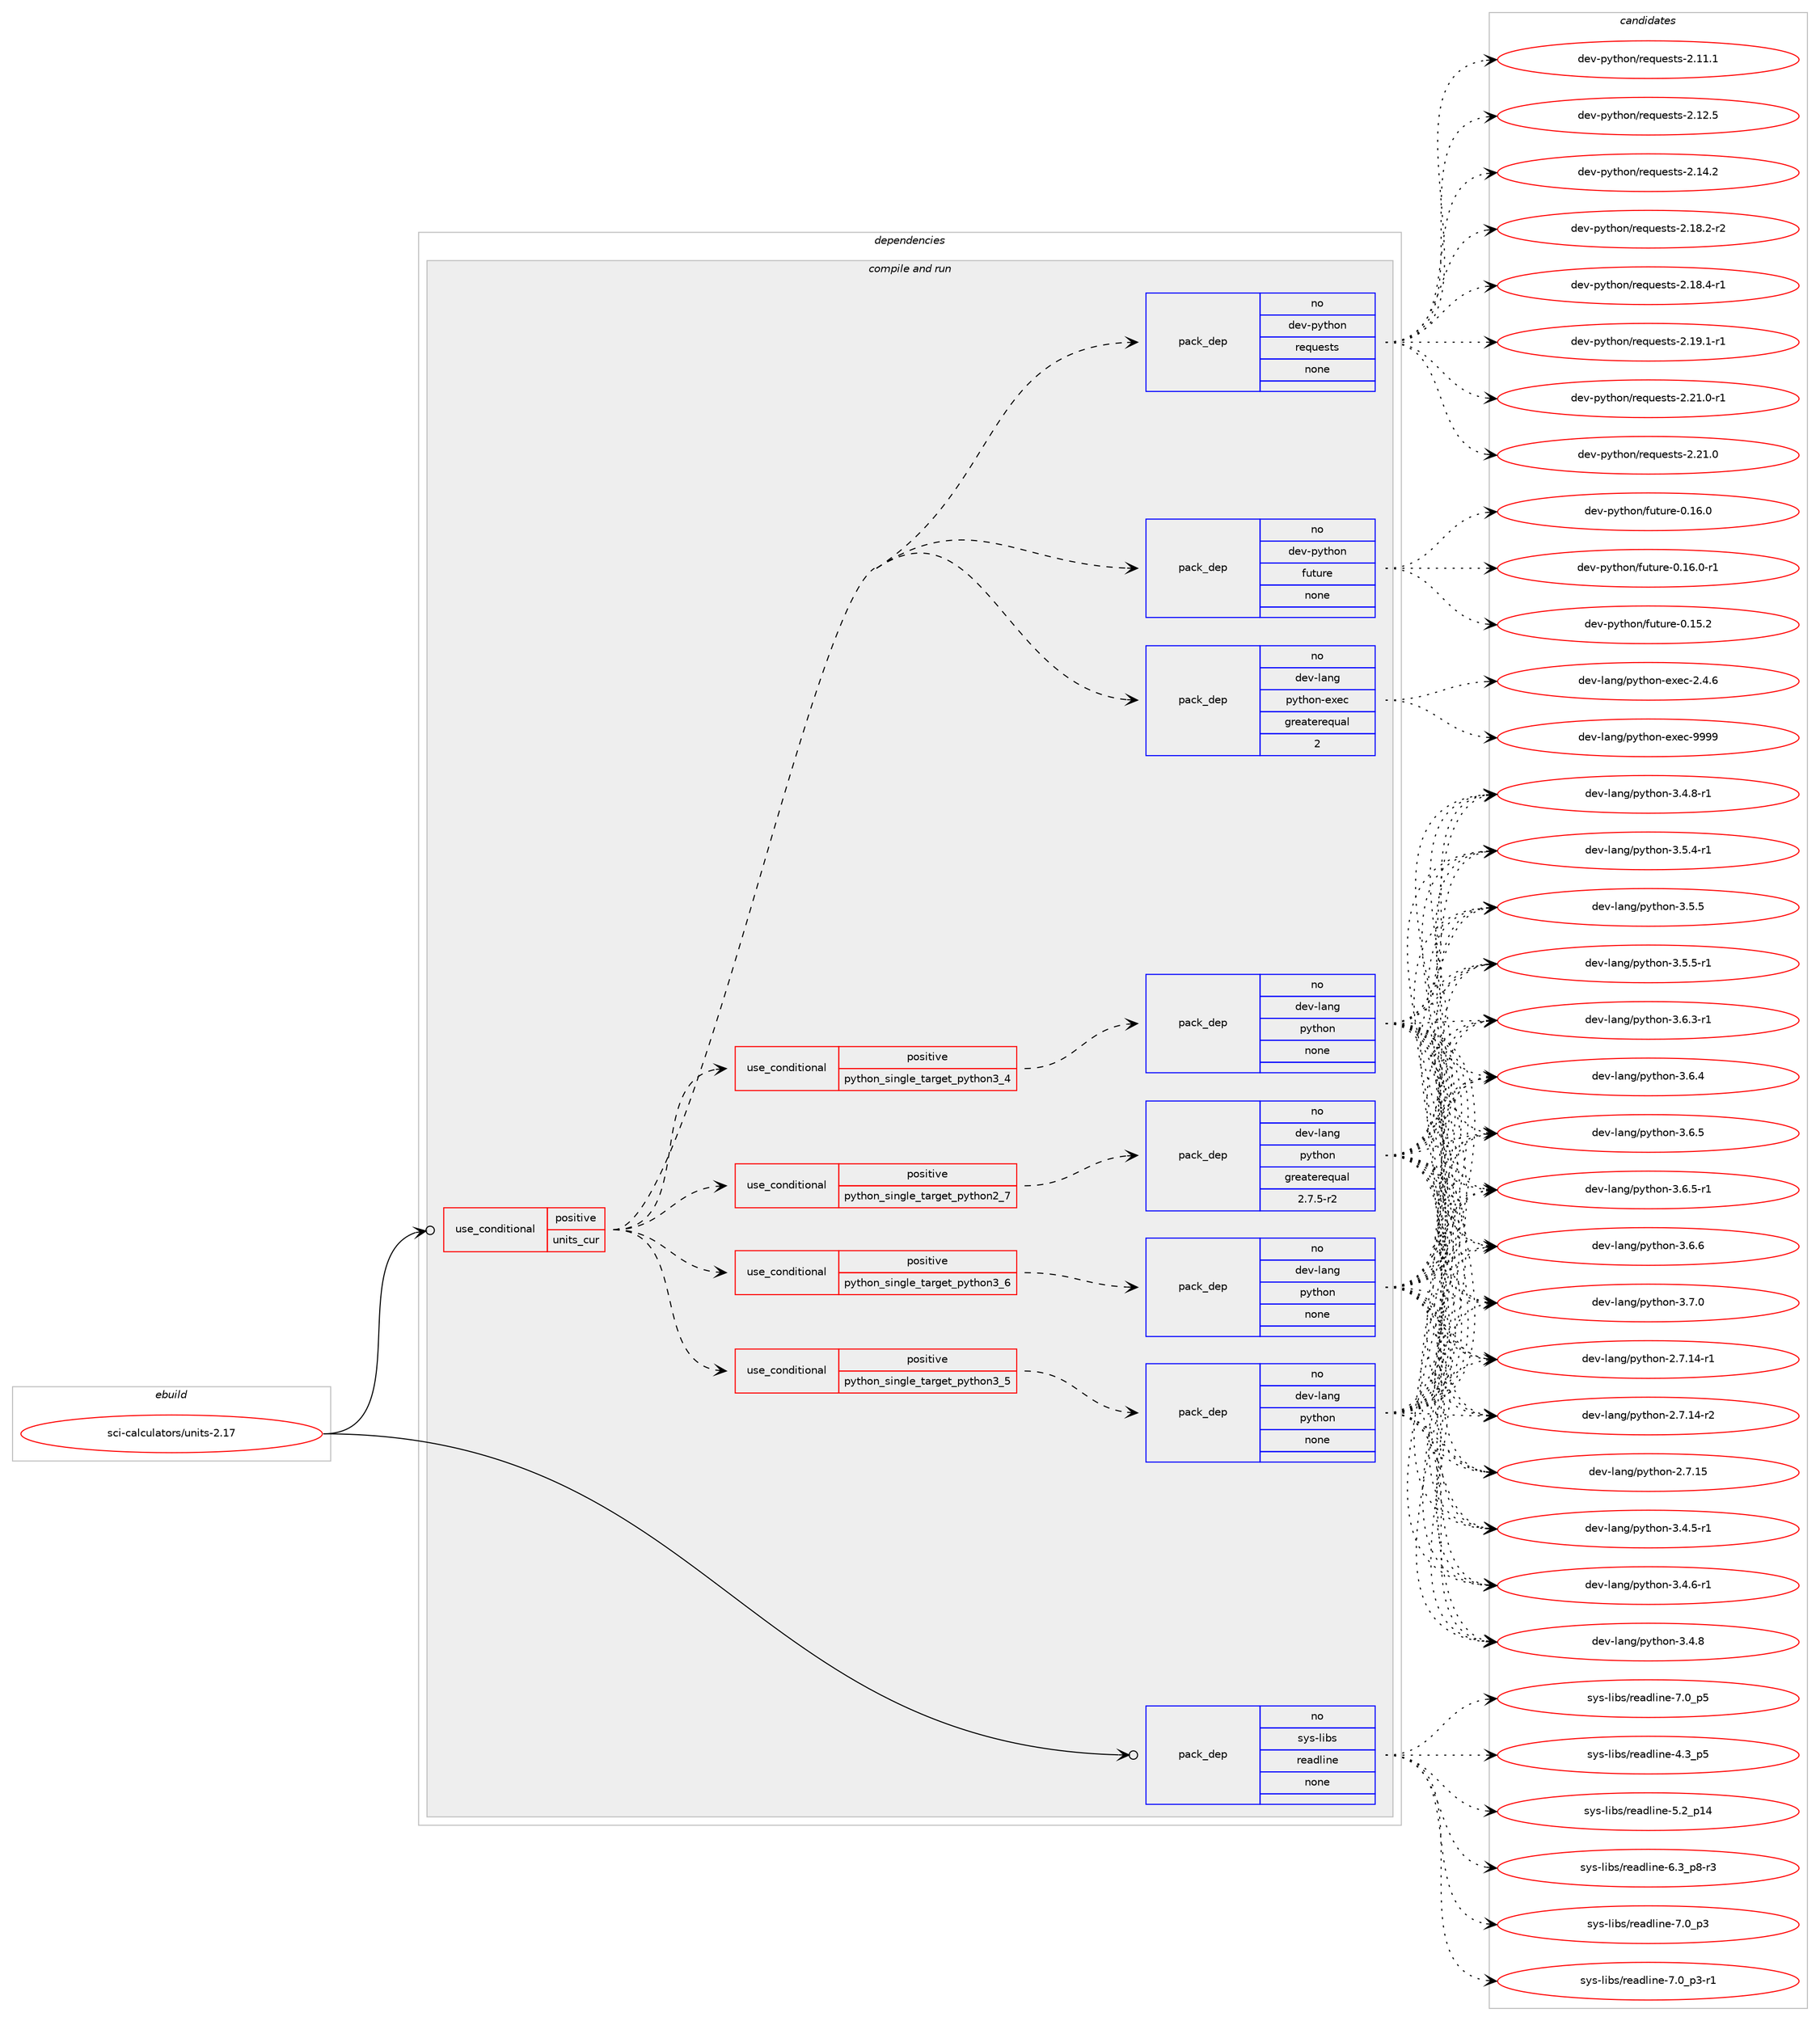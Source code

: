 digraph prolog {

# *************
# Graph options
# *************

newrank=true;
concentrate=true;
compound=true;
graph [rankdir=LR,fontname=Helvetica,fontsize=10,ranksep=1.5];#, ranksep=2.5, nodesep=0.2];
edge  [arrowhead=vee];
node  [fontname=Helvetica,fontsize=10];

# **********
# The ebuild
# **********

subgraph cluster_leftcol {
color=gray;
rank=same;
label=<<i>ebuild</i>>;
id [label="sci-calculators/units-2.17", color=red, width=4, href="../sci-calculators/units-2.17.svg"];
}

# ****************
# The dependencies
# ****************

subgraph cluster_midcol {
color=gray;
label=<<i>dependencies</i>>;
subgraph cluster_compile {
fillcolor="#eeeeee";
style=filled;
label=<<i>compile</i>>;
}
subgraph cluster_compileandrun {
fillcolor="#eeeeee";
style=filled;
label=<<i>compile and run</i>>;
subgraph cond1112 {
dependency5791 [label=<<TABLE BORDER="0" CELLBORDER="1" CELLSPACING="0" CELLPADDING="4"><TR><TD ROWSPAN="3" CELLPADDING="10">use_conditional</TD></TR><TR><TD>positive</TD></TR><TR><TD>units_cur</TD></TR></TABLE>>, shape=none, color=red];
subgraph cond1113 {
dependency5792 [label=<<TABLE BORDER="0" CELLBORDER="1" CELLSPACING="0" CELLPADDING="4"><TR><TD ROWSPAN="3" CELLPADDING="10">use_conditional</TD></TR><TR><TD>positive</TD></TR><TR><TD>python_single_target_python2_7</TD></TR></TABLE>>, shape=none, color=red];
subgraph pack4533 {
dependency5793 [label=<<TABLE BORDER="0" CELLBORDER="1" CELLSPACING="0" CELLPADDING="4" WIDTH="220"><TR><TD ROWSPAN="6" CELLPADDING="30">pack_dep</TD></TR><TR><TD WIDTH="110">no</TD></TR><TR><TD>dev-lang</TD></TR><TR><TD>python</TD></TR><TR><TD>greaterequal</TD></TR><TR><TD>2.7.5-r2</TD></TR></TABLE>>, shape=none, color=blue];
}
dependency5792:e -> dependency5793:w [weight=20,style="dashed",arrowhead="vee"];
}
dependency5791:e -> dependency5792:w [weight=20,style="dashed",arrowhead="vee"];
subgraph cond1114 {
dependency5794 [label=<<TABLE BORDER="0" CELLBORDER="1" CELLSPACING="0" CELLPADDING="4"><TR><TD ROWSPAN="3" CELLPADDING="10">use_conditional</TD></TR><TR><TD>positive</TD></TR><TR><TD>python_single_target_python3_4</TD></TR></TABLE>>, shape=none, color=red];
subgraph pack4534 {
dependency5795 [label=<<TABLE BORDER="0" CELLBORDER="1" CELLSPACING="0" CELLPADDING="4" WIDTH="220"><TR><TD ROWSPAN="6" CELLPADDING="30">pack_dep</TD></TR><TR><TD WIDTH="110">no</TD></TR><TR><TD>dev-lang</TD></TR><TR><TD>python</TD></TR><TR><TD>none</TD></TR><TR><TD></TD></TR></TABLE>>, shape=none, color=blue];
}
dependency5794:e -> dependency5795:w [weight=20,style="dashed",arrowhead="vee"];
}
dependency5791:e -> dependency5794:w [weight=20,style="dashed",arrowhead="vee"];
subgraph cond1115 {
dependency5796 [label=<<TABLE BORDER="0" CELLBORDER="1" CELLSPACING="0" CELLPADDING="4"><TR><TD ROWSPAN="3" CELLPADDING="10">use_conditional</TD></TR><TR><TD>positive</TD></TR><TR><TD>python_single_target_python3_5</TD></TR></TABLE>>, shape=none, color=red];
subgraph pack4535 {
dependency5797 [label=<<TABLE BORDER="0" CELLBORDER="1" CELLSPACING="0" CELLPADDING="4" WIDTH="220"><TR><TD ROWSPAN="6" CELLPADDING="30">pack_dep</TD></TR><TR><TD WIDTH="110">no</TD></TR><TR><TD>dev-lang</TD></TR><TR><TD>python</TD></TR><TR><TD>none</TD></TR><TR><TD></TD></TR></TABLE>>, shape=none, color=blue];
}
dependency5796:e -> dependency5797:w [weight=20,style="dashed",arrowhead="vee"];
}
dependency5791:e -> dependency5796:w [weight=20,style="dashed",arrowhead="vee"];
subgraph cond1116 {
dependency5798 [label=<<TABLE BORDER="0" CELLBORDER="1" CELLSPACING="0" CELLPADDING="4"><TR><TD ROWSPAN="3" CELLPADDING="10">use_conditional</TD></TR><TR><TD>positive</TD></TR><TR><TD>python_single_target_python3_6</TD></TR></TABLE>>, shape=none, color=red];
subgraph pack4536 {
dependency5799 [label=<<TABLE BORDER="0" CELLBORDER="1" CELLSPACING="0" CELLPADDING="4" WIDTH="220"><TR><TD ROWSPAN="6" CELLPADDING="30">pack_dep</TD></TR><TR><TD WIDTH="110">no</TD></TR><TR><TD>dev-lang</TD></TR><TR><TD>python</TD></TR><TR><TD>none</TD></TR><TR><TD></TD></TR></TABLE>>, shape=none, color=blue];
}
dependency5798:e -> dependency5799:w [weight=20,style="dashed",arrowhead="vee"];
}
dependency5791:e -> dependency5798:w [weight=20,style="dashed",arrowhead="vee"];
subgraph pack4537 {
dependency5800 [label=<<TABLE BORDER="0" CELLBORDER="1" CELLSPACING="0" CELLPADDING="4" WIDTH="220"><TR><TD ROWSPAN="6" CELLPADDING="30">pack_dep</TD></TR><TR><TD WIDTH="110">no</TD></TR><TR><TD>dev-lang</TD></TR><TR><TD>python-exec</TD></TR><TR><TD>greaterequal</TD></TR><TR><TD>2</TD></TR></TABLE>>, shape=none, color=blue];
}
dependency5791:e -> dependency5800:w [weight=20,style="dashed",arrowhead="vee"];
subgraph pack4538 {
dependency5801 [label=<<TABLE BORDER="0" CELLBORDER="1" CELLSPACING="0" CELLPADDING="4" WIDTH="220"><TR><TD ROWSPAN="6" CELLPADDING="30">pack_dep</TD></TR><TR><TD WIDTH="110">no</TD></TR><TR><TD>dev-python</TD></TR><TR><TD>future</TD></TR><TR><TD>none</TD></TR><TR><TD></TD></TR></TABLE>>, shape=none, color=blue];
}
dependency5791:e -> dependency5801:w [weight=20,style="dashed",arrowhead="vee"];
subgraph pack4539 {
dependency5802 [label=<<TABLE BORDER="0" CELLBORDER="1" CELLSPACING="0" CELLPADDING="4" WIDTH="220"><TR><TD ROWSPAN="6" CELLPADDING="30">pack_dep</TD></TR><TR><TD WIDTH="110">no</TD></TR><TR><TD>dev-python</TD></TR><TR><TD>requests</TD></TR><TR><TD>none</TD></TR><TR><TD></TD></TR></TABLE>>, shape=none, color=blue];
}
dependency5791:e -> dependency5802:w [weight=20,style="dashed",arrowhead="vee"];
}
id:e -> dependency5791:w [weight=20,style="solid",arrowhead="odotvee"];
subgraph pack4540 {
dependency5803 [label=<<TABLE BORDER="0" CELLBORDER="1" CELLSPACING="0" CELLPADDING="4" WIDTH="220"><TR><TD ROWSPAN="6" CELLPADDING="30">pack_dep</TD></TR><TR><TD WIDTH="110">no</TD></TR><TR><TD>sys-libs</TD></TR><TR><TD>readline</TD></TR><TR><TD>none</TD></TR><TR><TD></TD></TR></TABLE>>, shape=none, color=blue];
}
id:e -> dependency5803:w [weight=20,style="solid",arrowhead="odotvee"];
}
subgraph cluster_run {
fillcolor="#eeeeee";
style=filled;
label=<<i>run</i>>;
}
}

# **************
# The candidates
# **************

subgraph cluster_choices {
rank=same;
color=gray;
label=<<i>candidates</i>>;

subgraph choice4533 {
color=black;
nodesep=1;
choice100101118451089711010347112121116104111110455046554649524511449 [label="dev-lang/python-2.7.14-r1", color=red, width=4,href="../dev-lang/python-2.7.14-r1.svg"];
choice100101118451089711010347112121116104111110455046554649524511450 [label="dev-lang/python-2.7.14-r2", color=red, width=4,href="../dev-lang/python-2.7.14-r2.svg"];
choice10010111845108971101034711212111610411111045504655464953 [label="dev-lang/python-2.7.15", color=red, width=4,href="../dev-lang/python-2.7.15.svg"];
choice1001011184510897110103471121211161041111104551465246534511449 [label="dev-lang/python-3.4.5-r1", color=red, width=4,href="../dev-lang/python-3.4.5-r1.svg"];
choice1001011184510897110103471121211161041111104551465246544511449 [label="dev-lang/python-3.4.6-r1", color=red, width=4,href="../dev-lang/python-3.4.6-r1.svg"];
choice100101118451089711010347112121116104111110455146524656 [label="dev-lang/python-3.4.8", color=red, width=4,href="../dev-lang/python-3.4.8.svg"];
choice1001011184510897110103471121211161041111104551465246564511449 [label="dev-lang/python-3.4.8-r1", color=red, width=4,href="../dev-lang/python-3.4.8-r1.svg"];
choice1001011184510897110103471121211161041111104551465346524511449 [label="dev-lang/python-3.5.4-r1", color=red, width=4,href="../dev-lang/python-3.5.4-r1.svg"];
choice100101118451089711010347112121116104111110455146534653 [label="dev-lang/python-3.5.5", color=red, width=4,href="../dev-lang/python-3.5.5.svg"];
choice1001011184510897110103471121211161041111104551465346534511449 [label="dev-lang/python-3.5.5-r1", color=red, width=4,href="../dev-lang/python-3.5.5-r1.svg"];
choice1001011184510897110103471121211161041111104551465446514511449 [label="dev-lang/python-3.6.3-r1", color=red, width=4,href="../dev-lang/python-3.6.3-r1.svg"];
choice100101118451089711010347112121116104111110455146544652 [label="dev-lang/python-3.6.4", color=red, width=4,href="../dev-lang/python-3.6.4.svg"];
choice100101118451089711010347112121116104111110455146544653 [label="dev-lang/python-3.6.5", color=red, width=4,href="../dev-lang/python-3.6.5.svg"];
choice1001011184510897110103471121211161041111104551465446534511449 [label="dev-lang/python-3.6.5-r1", color=red, width=4,href="../dev-lang/python-3.6.5-r1.svg"];
choice100101118451089711010347112121116104111110455146544654 [label="dev-lang/python-3.6.6", color=red, width=4,href="../dev-lang/python-3.6.6.svg"];
choice100101118451089711010347112121116104111110455146554648 [label="dev-lang/python-3.7.0", color=red, width=4,href="../dev-lang/python-3.7.0.svg"];
dependency5793:e -> choice100101118451089711010347112121116104111110455046554649524511449:w [style=dotted,weight="100"];
dependency5793:e -> choice100101118451089711010347112121116104111110455046554649524511450:w [style=dotted,weight="100"];
dependency5793:e -> choice10010111845108971101034711212111610411111045504655464953:w [style=dotted,weight="100"];
dependency5793:e -> choice1001011184510897110103471121211161041111104551465246534511449:w [style=dotted,weight="100"];
dependency5793:e -> choice1001011184510897110103471121211161041111104551465246544511449:w [style=dotted,weight="100"];
dependency5793:e -> choice100101118451089711010347112121116104111110455146524656:w [style=dotted,weight="100"];
dependency5793:e -> choice1001011184510897110103471121211161041111104551465246564511449:w [style=dotted,weight="100"];
dependency5793:e -> choice1001011184510897110103471121211161041111104551465346524511449:w [style=dotted,weight="100"];
dependency5793:e -> choice100101118451089711010347112121116104111110455146534653:w [style=dotted,weight="100"];
dependency5793:e -> choice1001011184510897110103471121211161041111104551465346534511449:w [style=dotted,weight="100"];
dependency5793:e -> choice1001011184510897110103471121211161041111104551465446514511449:w [style=dotted,weight="100"];
dependency5793:e -> choice100101118451089711010347112121116104111110455146544652:w [style=dotted,weight="100"];
dependency5793:e -> choice100101118451089711010347112121116104111110455146544653:w [style=dotted,weight="100"];
dependency5793:e -> choice1001011184510897110103471121211161041111104551465446534511449:w [style=dotted,weight="100"];
dependency5793:e -> choice100101118451089711010347112121116104111110455146544654:w [style=dotted,weight="100"];
dependency5793:e -> choice100101118451089711010347112121116104111110455146554648:w [style=dotted,weight="100"];
}
subgraph choice4534 {
color=black;
nodesep=1;
choice100101118451089711010347112121116104111110455046554649524511449 [label="dev-lang/python-2.7.14-r1", color=red, width=4,href="../dev-lang/python-2.7.14-r1.svg"];
choice100101118451089711010347112121116104111110455046554649524511450 [label="dev-lang/python-2.7.14-r2", color=red, width=4,href="../dev-lang/python-2.7.14-r2.svg"];
choice10010111845108971101034711212111610411111045504655464953 [label="dev-lang/python-2.7.15", color=red, width=4,href="../dev-lang/python-2.7.15.svg"];
choice1001011184510897110103471121211161041111104551465246534511449 [label="dev-lang/python-3.4.5-r1", color=red, width=4,href="../dev-lang/python-3.4.5-r1.svg"];
choice1001011184510897110103471121211161041111104551465246544511449 [label="dev-lang/python-3.4.6-r1", color=red, width=4,href="../dev-lang/python-3.4.6-r1.svg"];
choice100101118451089711010347112121116104111110455146524656 [label="dev-lang/python-3.4.8", color=red, width=4,href="../dev-lang/python-3.4.8.svg"];
choice1001011184510897110103471121211161041111104551465246564511449 [label="dev-lang/python-3.4.8-r1", color=red, width=4,href="../dev-lang/python-3.4.8-r1.svg"];
choice1001011184510897110103471121211161041111104551465346524511449 [label="dev-lang/python-3.5.4-r1", color=red, width=4,href="../dev-lang/python-3.5.4-r1.svg"];
choice100101118451089711010347112121116104111110455146534653 [label="dev-lang/python-3.5.5", color=red, width=4,href="../dev-lang/python-3.5.5.svg"];
choice1001011184510897110103471121211161041111104551465346534511449 [label="dev-lang/python-3.5.5-r1", color=red, width=4,href="../dev-lang/python-3.5.5-r1.svg"];
choice1001011184510897110103471121211161041111104551465446514511449 [label="dev-lang/python-3.6.3-r1", color=red, width=4,href="../dev-lang/python-3.6.3-r1.svg"];
choice100101118451089711010347112121116104111110455146544652 [label="dev-lang/python-3.6.4", color=red, width=4,href="../dev-lang/python-3.6.4.svg"];
choice100101118451089711010347112121116104111110455146544653 [label="dev-lang/python-3.6.5", color=red, width=4,href="../dev-lang/python-3.6.5.svg"];
choice1001011184510897110103471121211161041111104551465446534511449 [label="dev-lang/python-3.6.5-r1", color=red, width=4,href="../dev-lang/python-3.6.5-r1.svg"];
choice100101118451089711010347112121116104111110455146544654 [label="dev-lang/python-3.6.6", color=red, width=4,href="../dev-lang/python-3.6.6.svg"];
choice100101118451089711010347112121116104111110455146554648 [label="dev-lang/python-3.7.0", color=red, width=4,href="../dev-lang/python-3.7.0.svg"];
dependency5795:e -> choice100101118451089711010347112121116104111110455046554649524511449:w [style=dotted,weight="100"];
dependency5795:e -> choice100101118451089711010347112121116104111110455046554649524511450:w [style=dotted,weight="100"];
dependency5795:e -> choice10010111845108971101034711212111610411111045504655464953:w [style=dotted,weight="100"];
dependency5795:e -> choice1001011184510897110103471121211161041111104551465246534511449:w [style=dotted,weight="100"];
dependency5795:e -> choice1001011184510897110103471121211161041111104551465246544511449:w [style=dotted,weight="100"];
dependency5795:e -> choice100101118451089711010347112121116104111110455146524656:w [style=dotted,weight="100"];
dependency5795:e -> choice1001011184510897110103471121211161041111104551465246564511449:w [style=dotted,weight="100"];
dependency5795:e -> choice1001011184510897110103471121211161041111104551465346524511449:w [style=dotted,weight="100"];
dependency5795:e -> choice100101118451089711010347112121116104111110455146534653:w [style=dotted,weight="100"];
dependency5795:e -> choice1001011184510897110103471121211161041111104551465346534511449:w [style=dotted,weight="100"];
dependency5795:e -> choice1001011184510897110103471121211161041111104551465446514511449:w [style=dotted,weight="100"];
dependency5795:e -> choice100101118451089711010347112121116104111110455146544652:w [style=dotted,weight="100"];
dependency5795:e -> choice100101118451089711010347112121116104111110455146544653:w [style=dotted,weight="100"];
dependency5795:e -> choice1001011184510897110103471121211161041111104551465446534511449:w [style=dotted,weight="100"];
dependency5795:e -> choice100101118451089711010347112121116104111110455146544654:w [style=dotted,weight="100"];
dependency5795:e -> choice100101118451089711010347112121116104111110455146554648:w [style=dotted,weight="100"];
}
subgraph choice4535 {
color=black;
nodesep=1;
choice100101118451089711010347112121116104111110455046554649524511449 [label="dev-lang/python-2.7.14-r1", color=red, width=4,href="../dev-lang/python-2.7.14-r1.svg"];
choice100101118451089711010347112121116104111110455046554649524511450 [label="dev-lang/python-2.7.14-r2", color=red, width=4,href="../dev-lang/python-2.7.14-r2.svg"];
choice10010111845108971101034711212111610411111045504655464953 [label="dev-lang/python-2.7.15", color=red, width=4,href="../dev-lang/python-2.7.15.svg"];
choice1001011184510897110103471121211161041111104551465246534511449 [label="dev-lang/python-3.4.5-r1", color=red, width=4,href="../dev-lang/python-3.4.5-r1.svg"];
choice1001011184510897110103471121211161041111104551465246544511449 [label="dev-lang/python-3.4.6-r1", color=red, width=4,href="../dev-lang/python-3.4.6-r1.svg"];
choice100101118451089711010347112121116104111110455146524656 [label="dev-lang/python-3.4.8", color=red, width=4,href="../dev-lang/python-3.4.8.svg"];
choice1001011184510897110103471121211161041111104551465246564511449 [label="dev-lang/python-3.4.8-r1", color=red, width=4,href="../dev-lang/python-3.4.8-r1.svg"];
choice1001011184510897110103471121211161041111104551465346524511449 [label="dev-lang/python-3.5.4-r1", color=red, width=4,href="../dev-lang/python-3.5.4-r1.svg"];
choice100101118451089711010347112121116104111110455146534653 [label="dev-lang/python-3.5.5", color=red, width=4,href="../dev-lang/python-3.5.5.svg"];
choice1001011184510897110103471121211161041111104551465346534511449 [label="dev-lang/python-3.5.5-r1", color=red, width=4,href="../dev-lang/python-3.5.5-r1.svg"];
choice1001011184510897110103471121211161041111104551465446514511449 [label="dev-lang/python-3.6.3-r1", color=red, width=4,href="../dev-lang/python-3.6.3-r1.svg"];
choice100101118451089711010347112121116104111110455146544652 [label="dev-lang/python-3.6.4", color=red, width=4,href="../dev-lang/python-3.6.4.svg"];
choice100101118451089711010347112121116104111110455146544653 [label="dev-lang/python-3.6.5", color=red, width=4,href="../dev-lang/python-3.6.5.svg"];
choice1001011184510897110103471121211161041111104551465446534511449 [label="dev-lang/python-3.6.5-r1", color=red, width=4,href="../dev-lang/python-3.6.5-r1.svg"];
choice100101118451089711010347112121116104111110455146544654 [label="dev-lang/python-3.6.6", color=red, width=4,href="../dev-lang/python-3.6.6.svg"];
choice100101118451089711010347112121116104111110455146554648 [label="dev-lang/python-3.7.0", color=red, width=4,href="../dev-lang/python-3.7.0.svg"];
dependency5797:e -> choice100101118451089711010347112121116104111110455046554649524511449:w [style=dotted,weight="100"];
dependency5797:e -> choice100101118451089711010347112121116104111110455046554649524511450:w [style=dotted,weight="100"];
dependency5797:e -> choice10010111845108971101034711212111610411111045504655464953:w [style=dotted,weight="100"];
dependency5797:e -> choice1001011184510897110103471121211161041111104551465246534511449:w [style=dotted,weight="100"];
dependency5797:e -> choice1001011184510897110103471121211161041111104551465246544511449:w [style=dotted,weight="100"];
dependency5797:e -> choice100101118451089711010347112121116104111110455146524656:w [style=dotted,weight="100"];
dependency5797:e -> choice1001011184510897110103471121211161041111104551465246564511449:w [style=dotted,weight="100"];
dependency5797:e -> choice1001011184510897110103471121211161041111104551465346524511449:w [style=dotted,weight="100"];
dependency5797:e -> choice100101118451089711010347112121116104111110455146534653:w [style=dotted,weight="100"];
dependency5797:e -> choice1001011184510897110103471121211161041111104551465346534511449:w [style=dotted,weight="100"];
dependency5797:e -> choice1001011184510897110103471121211161041111104551465446514511449:w [style=dotted,weight="100"];
dependency5797:e -> choice100101118451089711010347112121116104111110455146544652:w [style=dotted,weight="100"];
dependency5797:e -> choice100101118451089711010347112121116104111110455146544653:w [style=dotted,weight="100"];
dependency5797:e -> choice1001011184510897110103471121211161041111104551465446534511449:w [style=dotted,weight="100"];
dependency5797:e -> choice100101118451089711010347112121116104111110455146544654:w [style=dotted,weight="100"];
dependency5797:e -> choice100101118451089711010347112121116104111110455146554648:w [style=dotted,weight="100"];
}
subgraph choice4536 {
color=black;
nodesep=1;
choice100101118451089711010347112121116104111110455046554649524511449 [label="dev-lang/python-2.7.14-r1", color=red, width=4,href="../dev-lang/python-2.7.14-r1.svg"];
choice100101118451089711010347112121116104111110455046554649524511450 [label="dev-lang/python-2.7.14-r2", color=red, width=4,href="../dev-lang/python-2.7.14-r2.svg"];
choice10010111845108971101034711212111610411111045504655464953 [label="dev-lang/python-2.7.15", color=red, width=4,href="../dev-lang/python-2.7.15.svg"];
choice1001011184510897110103471121211161041111104551465246534511449 [label="dev-lang/python-3.4.5-r1", color=red, width=4,href="../dev-lang/python-3.4.5-r1.svg"];
choice1001011184510897110103471121211161041111104551465246544511449 [label="dev-lang/python-3.4.6-r1", color=red, width=4,href="../dev-lang/python-3.4.6-r1.svg"];
choice100101118451089711010347112121116104111110455146524656 [label="dev-lang/python-3.4.8", color=red, width=4,href="../dev-lang/python-3.4.8.svg"];
choice1001011184510897110103471121211161041111104551465246564511449 [label="dev-lang/python-3.4.8-r1", color=red, width=4,href="../dev-lang/python-3.4.8-r1.svg"];
choice1001011184510897110103471121211161041111104551465346524511449 [label="dev-lang/python-3.5.4-r1", color=red, width=4,href="../dev-lang/python-3.5.4-r1.svg"];
choice100101118451089711010347112121116104111110455146534653 [label="dev-lang/python-3.5.5", color=red, width=4,href="../dev-lang/python-3.5.5.svg"];
choice1001011184510897110103471121211161041111104551465346534511449 [label="dev-lang/python-3.5.5-r1", color=red, width=4,href="../dev-lang/python-3.5.5-r1.svg"];
choice1001011184510897110103471121211161041111104551465446514511449 [label="dev-lang/python-3.6.3-r1", color=red, width=4,href="../dev-lang/python-3.6.3-r1.svg"];
choice100101118451089711010347112121116104111110455146544652 [label="dev-lang/python-3.6.4", color=red, width=4,href="../dev-lang/python-3.6.4.svg"];
choice100101118451089711010347112121116104111110455146544653 [label="dev-lang/python-3.6.5", color=red, width=4,href="../dev-lang/python-3.6.5.svg"];
choice1001011184510897110103471121211161041111104551465446534511449 [label="dev-lang/python-3.6.5-r1", color=red, width=4,href="../dev-lang/python-3.6.5-r1.svg"];
choice100101118451089711010347112121116104111110455146544654 [label="dev-lang/python-3.6.6", color=red, width=4,href="../dev-lang/python-3.6.6.svg"];
choice100101118451089711010347112121116104111110455146554648 [label="dev-lang/python-3.7.0", color=red, width=4,href="../dev-lang/python-3.7.0.svg"];
dependency5799:e -> choice100101118451089711010347112121116104111110455046554649524511449:w [style=dotted,weight="100"];
dependency5799:e -> choice100101118451089711010347112121116104111110455046554649524511450:w [style=dotted,weight="100"];
dependency5799:e -> choice10010111845108971101034711212111610411111045504655464953:w [style=dotted,weight="100"];
dependency5799:e -> choice1001011184510897110103471121211161041111104551465246534511449:w [style=dotted,weight="100"];
dependency5799:e -> choice1001011184510897110103471121211161041111104551465246544511449:w [style=dotted,weight="100"];
dependency5799:e -> choice100101118451089711010347112121116104111110455146524656:w [style=dotted,weight="100"];
dependency5799:e -> choice1001011184510897110103471121211161041111104551465246564511449:w [style=dotted,weight="100"];
dependency5799:e -> choice1001011184510897110103471121211161041111104551465346524511449:w [style=dotted,weight="100"];
dependency5799:e -> choice100101118451089711010347112121116104111110455146534653:w [style=dotted,weight="100"];
dependency5799:e -> choice1001011184510897110103471121211161041111104551465346534511449:w [style=dotted,weight="100"];
dependency5799:e -> choice1001011184510897110103471121211161041111104551465446514511449:w [style=dotted,weight="100"];
dependency5799:e -> choice100101118451089711010347112121116104111110455146544652:w [style=dotted,weight="100"];
dependency5799:e -> choice100101118451089711010347112121116104111110455146544653:w [style=dotted,weight="100"];
dependency5799:e -> choice1001011184510897110103471121211161041111104551465446534511449:w [style=dotted,weight="100"];
dependency5799:e -> choice100101118451089711010347112121116104111110455146544654:w [style=dotted,weight="100"];
dependency5799:e -> choice100101118451089711010347112121116104111110455146554648:w [style=dotted,weight="100"];
}
subgraph choice4537 {
color=black;
nodesep=1;
choice1001011184510897110103471121211161041111104510112010199455046524654 [label="dev-lang/python-exec-2.4.6", color=red, width=4,href="../dev-lang/python-exec-2.4.6.svg"];
choice10010111845108971101034711212111610411111045101120101994557575757 [label="dev-lang/python-exec-9999", color=red, width=4,href="../dev-lang/python-exec-9999.svg"];
dependency5800:e -> choice1001011184510897110103471121211161041111104510112010199455046524654:w [style=dotted,weight="100"];
dependency5800:e -> choice10010111845108971101034711212111610411111045101120101994557575757:w [style=dotted,weight="100"];
}
subgraph choice4538 {
color=black;
nodesep=1;
choice100101118451121211161041111104710211711611711410145484649534650 [label="dev-python/future-0.15.2", color=red, width=4,href="../dev-python/future-0.15.2.svg"];
choice100101118451121211161041111104710211711611711410145484649544648 [label="dev-python/future-0.16.0", color=red, width=4,href="../dev-python/future-0.16.0.svg"];
choice1001011184511212111610411111047102117116117114101454846495446484511449 [label="dev-python/future-0.16.0-r1", color=red, width=4,href="../dev-python/future-0.16.0-r1.svg"];
dependency5801:e -> choice100101118451121211161041111104710211711611711410145484649534650:w [style=dotted,weight="100"];
dependency5801:e -> choice100101118451121211161041111104710211711611711410145484649544648:w [style=dotted,weight="100"];
dependency5801:e -> choice1001011184511212111610411111047102117116117114101454846495446484511449:w [style=dotted,weight="100"];
}
subgraph choice4539 {
color=black;
nodesep=1;
choice100101118451121211161041111104711410111311710111511611545504650494648 [label="dev-python/requests-2.21.0", color=red, width=4,href="../dev-python/requests-2.21.0.svg"];
choice100101118451121211161041111104711410111311710111511611545504649494649 [label="dev-python/requests-2.11.1", color=red, width=4,href="../dev-python/requests-2.11.1.svg"];
choice100101118451121211161041111104711410111311710111511611545504649504653 [label="dev-python/requests-2.12.5", color=red, width=4,href="../dev-python/requests-2.12.5.svg"];
choice100101118451121211161041111104711410111311710111511611545504649524650 [label="dev-python/requests-2.14.2", color=red, width=4,href="../dev-python/requests-2.14.2.svg"];
choice1001011184511212111610411111047114101113117101115116115455046495646504511450 [label="dev-python/requests-2.18.2-r2", color=red, width=4,href="../dev-python/requests-2.18.2-r2.svg"];
choice1001011184511212111610411111047114101113117101115116115455046495646524511449 [label="dev-python/requests-2.18.4-r1", color=red, width=4,href="../dev-python/requests-2.18.4-r1.svg"];
choice1001011184511212111610411111047114101113117101115116115455046495746494511449 [label="dev-python/requests-2.19.1-r1", color=red, width=4,href="../dev-python/requests-2.19.1-r1.svg"];
choice1001011184511212111610411111047114101113117101115116115455046504946484511449 [label="dev-python/requests-2.21.0-r1", color=red, width=4,href="../dev-python/requests-2.21.0-r1.svg"];
dependency5802:e -> choice100101118451121211161041111104711410111311710111511611545504650494648:w [style=dotted,weight="100"];
dependency5802:e -> choice100101118451121211161041111104711410111311710111511611545504649494649:w [style=dotted,weight="100"];
dependency5802:e -> choice100101118451121211161041111104711410111311710111511611545504649504653:w [style=dotted,weight="100"];
dependency5802:e -> choice100101118451121211161041111104711410111311710111511611545504649524650:w [style=dotted,weight="100"];
dependency5802:e -> choice1001011184511212111610411111047114101113117101115116115455046495646504511450:w [style=dotted,weight="100"];
dependency5802:e -> choice1001011184511212111610411111047114101113117101115116115455046495646524511449:w [style=dotted,weight="100"];
dependency5802:e -> choice1001011184511212111610411111047114101113117101115116115455046495746494511449:w [style=dotted,weight="100"];
dependency5802:e -> choice1001011184511212111610411111047114101113117101115116115455046504946484511449:w [style=dotted,weight="100"];
}
subgraph choice4540 {
color=black;
nodesep=1;
choice11512111545108105981154711410197100108105110101455246519511253 [label="sys-libs/readline-4.3_p5", color=red, width=4,href="../sys-libs/readline-4.3_p5.svg"];
choice1151211154510810598115471141019710010810511010145534650951124952 [label="sys-libs/readline-5.2_p14", color=red, width=4,href="../sys-libs/readline-5.2_p14.svg"];
choice115121115451081059811547114101971001081051101014554465195112564511451 [label="sys-libs/readline-6.3_p8-r3", color=red, width=4,href="../sys-libs/readline-6.3_p8-r3.svg"];
choice11512111545108105981154711410197100108105110101455546489511251 [label="sys-libs/readline-7.0_p3", color=red, width=4,href="../sys-libs/readline-7.0_p3.svg"];
choice115121115451081059811547114101971001081051101014555464895112514511449 [label="sys-libs/readline-7.0_p3-r1", color=red, width=4,href="../sys-libs/readline-7.0_p3-r1.svg"];
choice11512111545108105981154711410197100108105110101455546489511253 [label="sys-libs/readline-7.0_p5", color=red, width=4,href="../sys-libs/readline-7.0_p5.svg"];
dependency5803:e -> choice11512111545108105981154711410197100108105110101455246519511253:w [style=dotted,weight="100"];
dependency5803:e -> choice1151211154510810598115471141019710010810511010145534650951124952:w [style=dotted,weight="100"];
dependency5803:e -> choice115121115451081059811547114101971001081051101014554465195112564511451:w [style=dotted,weight="100"];
dependency5803:e -> choice11512111545108105981154711410197100108105110101455546489511251:w [style=dotted,weight="100"];
dependency5803:e -> choice115121115451081059811547114101971001081051101014555464895112514511449:w [style=dotted,weight="100"];
dependency5803:e -> choice11512111545108105981154711410197100108105110101455546489511253:w [style=dotted,weight="100"];
}
}

}
